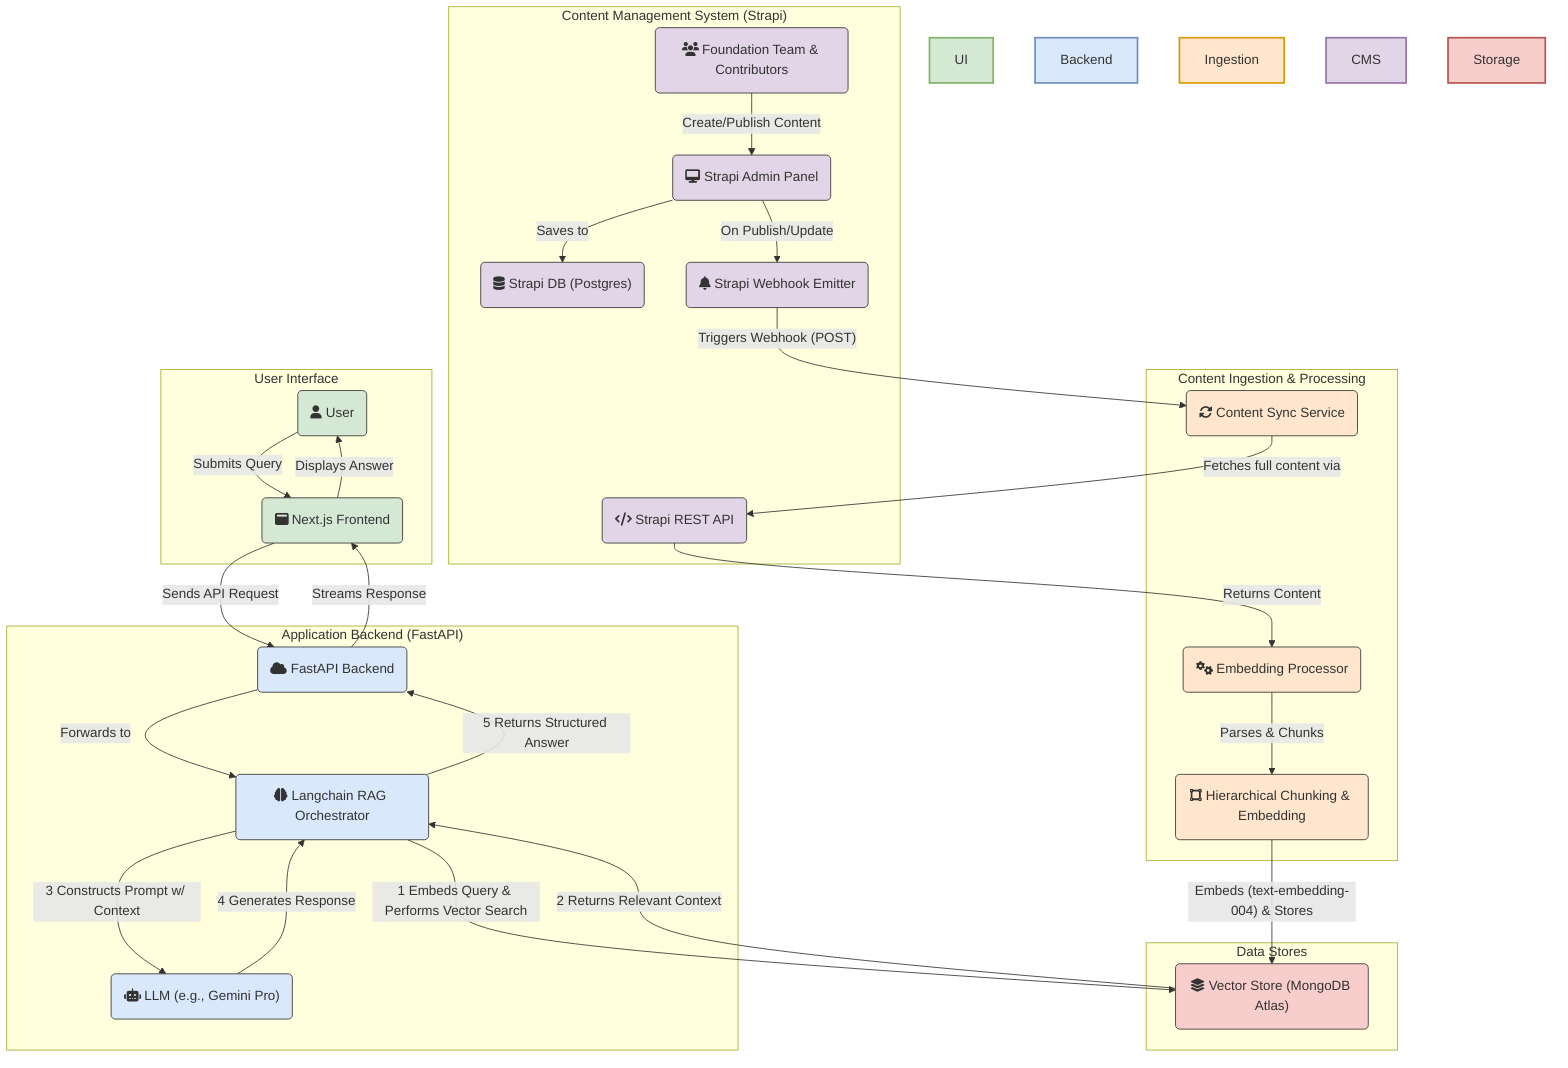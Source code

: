 flowchart TD
    %% -------------------
    %% Node Definitions
    %% -------------------

    subgraph "User Interface"
        style UI fill:#D5E8D4,stroke:#82B366,color:#333,stroke-width:2px
        U("fa:fa-user User"):::uiStyle
        FE("fa:fa-window-maximize Next.js Frontend"):::uiStyle
    end

    subgraph "Application Backend (FastAPI)"
        style Backend fill:#DAE8FC,stroke:#6C8EBF,color:#333,stroke-width:2px
        API("fa:fa-cloud FastAPI Backend"):::backendStyle
        RAG("fa:fa-brain Langchain RAG Orchestrator"):::backendStyle
        LLM("fa:fa-robot LLM (e.g., Gemini Pro)"):::backendStyle
    end

    subgraph "Content Ingestion & Processing"
        style Ingestion fill:#FFE6CC,stroke:#D79B00,color:#333,stroke-width:2px
        SYNC("fa:fa-sync-alt Content Sync Service"):::ingestionStyle
        PROC("fa:fa-cogs Embedding Processor"):::ingestionStyle
        CHUNK("fa:fa-vector-square Hierarchical Chunking & Embedding"):::ingestionStyle
    end

    subgraph "Content Management System (Strapi)"
        style CMS fill:#E1D5E7,stroke:#9673A6,color:#333,stroke-width:2px
        AUTHORS("fa:fa-users Foundation Team & Contributors"):::cmsStyle
        ADMIN("fa:fa-desktop Strapi Admin Panel"):::cmsStyle
        STRAPI_DB("fa:fa-database Strapi DB (Postgres)"):::cmsStyle
        HOOK("fa:fa-bell Strapi Webhook Emitter"):::cmsStyle
        STRAPI_API("fa:fa-code Strapi REST API"):::cmsStyle
    end

    subgraph "Data Stores"
        style Storage fill:#F8CECC,stroke:#B85450,color:#333,stroke-width:2px
        VDB("fa:fa-layer-group Vector Store (MongoDB Atlas)"):::storageStyle
    end

    %% -------------------
    %% Connection Definitions
    %% -------------------

    %% Flow 1: Content Ingestion & Indexing
    AUTHORS -- "Create/Publish Content" --> ADMIN
    ADMIN -- "Saves to" --> STRAPI_DB
    ADMIN -- "On Publish/Update" --> HOOK
    HOOK -- "Triggers Webhook (POST)" --> SYNC
    SYNC -- "Fetches full content via" --> STRAPI_API
    STRAPI_API -- "Returns Content" --> PROC
    PROC -- "Parses & Chunks" --> CHUNK
    CHUNK -- "Embeds (text-embedding-004) & Stores" --> VDB

    %% Flow 2: User Query & RAG
    U -- "Submits Query" --> FE
    FE -- "Sends API Request" --> API
    API -- "Forwards to" --> RAG
    RAG -- "1 Embeds Query & Performs Vector Search" --> VDB
    VDB -- "2 Returns Relevant Context" --> RAG
    RAG -- "3 Constructs Prompt w/ Context" --> LLM
    LLM -- "4 Generates Response" --> RAG
    RAG -- "5 Returns Structured Answer" --> API
    API -- "Streams Response" --> FE
    FE -- "Displays Answer" --> U


    %% -------------------
    %% Class-Based Styling
    %% -------------------
    classDef uiStyle fill:#D5E8D4,stroke:#333,color:#333
    classDef backendStyle fill:#DAE8FC,stroke:#333,color:#333
    classDef ingestionStyle fill:#FFE6CC,stroke:#333,color:#333
    classDef cmsStyle fill:#E1D5E7,stroke:#333,color:#333
    classDef storageStyle fill:#F8CECC,stroke:#333,color:#333
